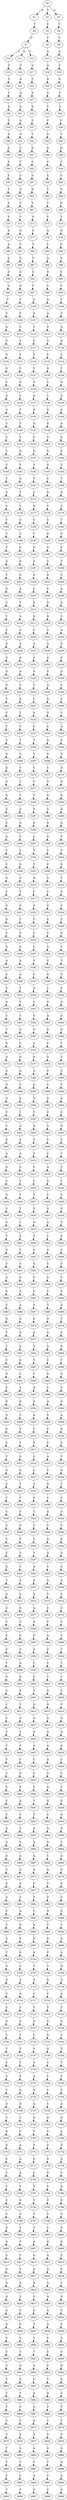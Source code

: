strict digraph  {
	S0 -> S1 [ label = A ];
	S0 -> S2 [ label = T ];
	S0 -> S3 [ label = G ];
	S1 -> S4 [ label = T ];
	S2 -> S5 [ label = C ];
	S3 -> S6 [ label = T ];
	S4 -> S7 [ label = G ];
	S5 -> S8 [ label = T ];
	S6 -> S9 [ label = T ];
	S7 -> S10 [ label = C ];
	S7 -> S11 [ label = G ];
	S7 -> S12 [ label = T ];
	S8 -> S13 [ label = G ];
	S9 -> S14 [ label = A ];
	S10 -> S15 [ label = C ];
	S11 -> S16 [ label = C ];
	S12 -> S17 [ label = C ];
	S13 -> S18 [ label = G ];
	S14 -> S19 [ label = T ];
	S15 -> S20 [ label = T ];
	S16 -> S21 [ label = A ];
	S17 -> S22 [ label = T ];
	S18 -> S23 [ label = G ];
	S19 -> S24 [ label = G ];
	S20 -> S25 [ label = T ];
	S21 -> S26 [ label = A ];
	S22 -> S27 [ label = G ];
	S23 -> S28 [ label = A ];
	S24 -> S29 [ label = T ];
	S25 -> S30 [ label = G ];
	S26 -> S31 [ label = C ];
	S27 -> S32 [ label = G ];
	S28 -> S33 [ label = T ];
	S29 -> S34 [ label = C ];
	S30 -> S35 [ label = C ];
	S31 -> S36 [ label = A ];
	S32 -> S37 [ label = C ];
	S33 -> S38 [ label = C ];
	S34 -> S39 [ label = C ];
	S35 -> S40 [ label = G ];
	S36 -> S41 [ label = G ];
	S37 -> S42 [ label = T ];
	S38 -> S43 [ label = G ];
	S39 -> S44 [ label = T ];
	S40 -> S45 [ label = C ];
	S41 -> S46 [ label = C ];
	S42 -> S47 [ label = G ];
	S43 -> S48 [ label = G ];
	S44 -> S49 [ label = G ];
	S45 -> S50 [ label = G ];
	S46 -> S51 [ label = T ];
	S47 -> S52 [ label = C ];
	S48 -> S53 [ label = C ];
	S49 -> S54 [ label = T ];
	S50 -> S55 [ label = C ];
	S51 -> S56 [ label = C ];
	S52 -> S57 [ label = G ];
	S53 -> S58 [ label = C ];
	S54 -> S59 [ label = C ];
	S55 -> S60 [ label = T ];
	S56 -> S61 [ label = G ];
	S57 -> S62 [ label = G ];
	S58 -> S63 [ label = T ];
	S59 -> S64 [ label = C ];
	S60 -> S65 [ label = G ];
	S61 -> S66 [ label = T ];
	S62 -> S67 [ label = C ];
	S63 -> S68 [ label = T ];
	S64 -> S69 [ label = G ];
	S65 -> S70 [ label = C ];
	S66 -> S71 [ label = T ];
	S67 -> S72 [ label = G ];
	S68 -> S73 [ label = C ];
	S69 -> S74 [ label = T ];
	S70 -> S75 [ label = A ];
	S71 -> S76 [ label = G ];
	S72 -> S77 [ label = C ];
	S73 -> S78 [ label = A ];
	S74 -> S79 [ label = G ];
	S75 -> S80 [ label = A ];
	S76 -> S81 [ label = T ];
	S77 -> S82 [ label = T ];
	S78 -> S83 [ label = C ];
	S79 -> S84 [ label = C ];
	S80 -> S85 [ label = A ];
	S81 -> S86 [ label = G ];
	S82 -> S87 [ label = T ];
	S83 -> S88 [ label = A ];
	S84 -> S89 [ label = A ];
	S85 -> S90 [ label = G ];
	S86 -> S91 [ label = G ];
	S87 -> S92 [ label = G ];
	S88 -> S93 [ label = G ];
	S89 -> S94 [ label = C ];
	S90 -> S95 [ label = A ];
	S91 -> S96 [ label = A ];
	S92 -> S97 [ label = T ];
	S93 -> S98 [ label = C ];
	S94 -> S99 [ label = C ];
	S95 -> S100 [ label = T ];
	S96 -> S101 [ label = T ];
	S97 -> S102 [ label = A ];
	S98 -> S103 [ label = A ];
	S99 -> S104 [ label = T ];
	S100 -> S105 [ label = C ];
	S101 -> S106 [ label = C ];
	S102 -> S107 [ label = G ];
	S103 -> S108 [ label = A ];
	S104 -> S109 [ label = C ];
	S105 -> S110 [ label = G ];
	S106 -> S111 [ label = C ];
	S107 -> S112 [ label = T ];
	S108 -> S113 [ label = T ];
	S109 -> S114 [ label = G ];
	S110 -> S115 [ label = G ];
	S111 -> S116 [ label = T ];
	S112 -> S117 [ label = T ];
	S113 -> S118 [ label = G ];
	S114 -> S119 [ label = G ];
	S115 -> S120 [ label = G ];
	S116 -> S121 [ label = C ];
	S117 -> S122 [ label = G ];
	S118 -> S123 [ label = C ];
	S119 -> S124 [ label = C ];
	S120 -> S125 [ label = G ];
	S121 -> S126 [ label = C ];
	S122 -> S127 [ label = T ];
	S123 -> S128 [ label = G ];
	S124 -> S129 [ label = T ];
	S125 -> S130 [ label = C ];
	S126 -> S131 [ label = G ];
	S127 -> S132 [ label = G ];
	S128 -> S133 [ label = C ];
	S129 -> S134 [ label = G ];
	S130 -> S135 [ label = G ];
	S131 -> S136 [ label = C ];
	S132 -> S137 [ label = G ];
	S133 -> S138 [ label = T ];
	S134 -> S139 [ label = C ];
	S135 -> S140 [ label = A ];
	S136 -> S141 [ label = T ];
	S137 -> S142 [ label = A ];
	S138 -> S143 [ label = G ];
	S139 -> S144 [ label = C ];
	S140 -> S145 [ label = C ];
	S141 -> S146 [ label = T ];
	S142 -> S147 [ label = G ];
	S143 -> S148 [ label = G ];
	S144 -> S149 [ label = A ];
	S145 -> S150 [ label = C ];
	S146 -> S151 [ label = T ];
	S147 -> S152 [ label = C ];
	S148 -> S153 [ label = G ];
	S149 -> S154 [ label = G ];
	S150 -> S155 [ label = C ];
	S151 -> S156 [ label = G ];
	S152 -> S157 [ label = G ];
	S153 -> S158 [ label = G ];
	S154 -> S159 [ label = G ];
	S155 -> S160 [ label = C ];
	S156 -> S161 [ label = C ];
	S157 -> S162 [ label = G ];
	S158 -> S163 [ label = G ];
	S159 -> S164 [ label = C ];
	S160 -> S165 [ label = T ];
	S161 -> S166 [ label = A ];
	S162 -> S167 [ label = T ];
	S163 -> S168 [ label = C ];
	S164 -> S169 [ label = T ];
	S165 -> S170 [ label = G ];
	S166 -> S171 [ label = T ];
	S167 -> S172 [ label = C ];
	S168 -> S173 [ label = G ];
	S169 -> S174 [ label = G ];
	S170 -> S175 [ label = C ];
	S171 -> S176 [ label = T ];
	S172 -> S177 [ label = G ];
	S173 -> S178 [ label = T ];
	S174 -> S179 [ label = T ];
	S175 -> S180 [ label = T ];
	S176 -> S181 [ label = C ];
	S177 -> S182 [ label = C ];
	S178 -> S183 [ label = C ];
	S179 -> S184 [ label = T ];
	S180 -> S185 [ label = C ];
	S181 -> S186 [ label = C ];
	S182 -> S187 [ label = C ];
	S183 -> S188 [ label = G ];
	S184 -> S189 [ label = C ];
	S185 -> S190 [ label = T ];
	S186 -> S191 [ label = C ];
	S187 -> S192 [ label = G ];
	S188 -> S193 [ label = G ];
	S189 -> S194 [ label = C ];
	S190 -> S195 [ label = A ];
	S191 -> S196 [ label = G ];
	S192 -> S197 [ label = C ];
	S193 -> S198 [ label = C ];
	S194 -> S199 [ label = T ];
	S195 -> S200 [ label = T ];
	S196 -> S201 [ label = G ];
	S197 -> S202 [ label = G ];
	S198 -> S203 [ label = G ];
	S199 -> S204 [ label = C ];
	S200 -> S205 [ label = G ];
	S201 -> S206 [ label = A ];
	S202 -> S207 [ label = C ];
	S203 -> S208 [ label = C ];
	S204 -> S209 [ label = A ];
	S205 -> S210 [ label = C ];
	S206 -> S211 [ label = T ];
	S207 -> S212 [ label = G ];
	S208 -> S213 [ label = A ];
	S209 -> S214 [ label = G ];
	S210 -> S215 [ label = T ];
	S211 -> S216 [ label = A ];
	S212 -> S217 [ label = G ];
	S213 -> S218 [ label = G ];
	S214 -> S219 [ label = C ];
	S215 -> S220 [ label = T ];
	S216 -> S221 [ label = A ];
	S217 -> S222 [ label = C ];
	S218 -> S223 [ label = C ];
	S219 -> S224 [ label = A ];
	S220 -> S225 [ label = G ];
	S221 -> S226 [ label = A ];
	S222 -> S227 [ label = T ];
	S223 -> S228 [ label = A ];
	S224 -> S229 [ label = C ];
	S225 -> S230 [ label = G ];
	S226 -> S231 [ label = A ];
	S227 -> S232 [ label = C ];
	S228 -> S233 [ label = G ];
	S229 -> S234 [ label = G ];
	S230 -> S235 [ label = G ];
	S231 -> S236 [ label = A ];
	S232 -> S237 [ label = A ];
	S233 -> S238 [ label = C ];
	S234 -> S239 [ label = G ];
	S235 -> S240 [ label = G ];
	S236 -> S241 [ label = C ];
	S237 -> S242 [ label = T ];
	S238 -> S243 [ label = A ];
	S239 -> S244 [ label = C ];
	S240 -> S245 [ label = T ];
	S241 -> S246 [ label = A ];
	S242 -> S247 [ label = C ];
	S243 -> S248 [ label = G ];
	S244 -> S249 [ label = C ];
	S245 -> S250 [ label = C ];
	S246 -> S251 [ label = T ];
	S247 -> S252 [ label = A ];
	S248 -> S253 [ label = G ];
	S249 -> S254 [ label = C ];
	S250 -> S255 [ label = T ];
	S251 -> S256 [ label = T ];
	S252 -> S257 [ label = C ];
	S253 -> S258 [ label = C ];
	S254 -> S259 [ label = A ];
	S255 -> S260 [ label = C ];
	S256 -> S261 [ label = T ];
	S257 -> S262 [ label = T ];
	S258 -> S263 [ label = G ];
	S259 -> S264 [ label = C ];
	S260 -> S265 [ label = G ];
	S261 -> S266 [ label = G ];
	S262 -> S267 [ label = T ];
	S263 -> S268 [ label = G ];
	S264 -> S269 [ label = A ];
	S265 -> S270 [ label = G ];
	S266 -> S271 [ label = T ];
	S267 -> S272 [ label = C ];
	S268 -> S273 [ label = C ];
	S269 -> S274 [ label = G ];
	S270 -> S275 [ label = G ];
	S271 -> S276 [ label = T ];
	S272 -> S277 [ label = C ];
	S273 -> S278 [ label = G ];
	S274 -> S279 [ label = A ];
	S275 -> S280 [ label = G ];
	S276 -> S281 [ label = T ];
	S277 -> S282 [ label = T ];
	S278 -> S283 [ label = G ];
	S279 -> S284 [ label = G ];
	S280 -> S285 [ label = C ];
	S281 -> S286 [ label = C ];
	S282 -> S287 [ label = C ];
	S283 -> S288 [ label = C ];
	S284 -> S289 [ label = G ];
	S285 -> S290 [ label = C ];
	S286 -> S291 [ label = G ];
	S287 -> S292 [ label = G ];
	S288 -> S293 [ label = G ];
	S289 -> S294 [ label = G ];
	S290 -> S295 [ label = A ];
	S291 -> S296 [ label = C ];
	S292 -> S297 [ label = C ];
	S293 -> S298 [ label = G ];
	S294 -> S299 [ label = T ];
	S295 -> S300 [ label = C ];
	S296 -> S301 [ label = C ];
	S297 -> S302 [ label = T ];
	S298 -> S303 [ label = C ];
	S299 -> S304 [ label = T ];
	S300 -> S305 [ label = C ];
	S301 -> S306 [ label = G ];
	S302 -> S307 [ label = T ];
	S303 -> S308 [ label = C ];
	S304 -> S309 [ label = A ];
	S305 -> S310 [ label = G ];
	S306 -> S311 [ label = A ];
	S307 -> S312 [ label = G ];
	S308 -> S313 [ label = G ];
	S309 -> S314 [ label = T ];
	S310 -> S315 [ label = C ];
	S311 -> S316 [ label = T ];
	S312 -> S317 [ label = C ];
	S313 -> S318 [ label = C ];
	S314 -> S319 [ label = C ];
	S315 -> S320 [ label = G ];
	S316 -> S321 [ label = C ];
	S317 -> S322 [ label = C ];
	S318 -> S323 [ label = G ];
	S319 -> S324 [ label = C ];
	S320 -> S325 [ label = G ];
	S321 -> S326 [ label = T ];
	S322 -> S327 [ label = T ];
	S323 -> S328 [ label = C ];
	S324 -> S329 [ label = T ];
	S325 -> S330 [ label = T ];
	S326 -> S331 [ label = C ];
	S327 -> S332 [ label = C ];
	S328 -> S333 [ label = C ];
	S329 -> S334 [ label = G ];
	S330 -> S335 [ label = G ];
	S331 -> S336 [ label = C ];
	S332 -> S337 [ label = C ];
	S333 -> S338 [ label = G ];
	S334 -> S339 [ label = T ];
	S335 -> S340 [ label = A ];
	S336 -> S341 [ label = A ];
	S337 -> S342 [ label = G ];
	S338 -> S343 [ label = C ];
	S339 -> S344 [ label = T ];
	S340 -> S345 [ label = A ];
	S341 -> S346 [ label = A ];
	S342 -> S347 [ label = C ];
	S343 -> S348 [ label = G ];
	S344 -> S349 [ label = C ];
	S345 -> S350 [ label = C ];
	S346 -> S351 [ label = T ];
	S347 -> S352 [ label = G ];
	S348 -> S353 [ label = C ];
	S349 -> S354 [ label = C ];
	S350 -> S355 [ label = A ];
	S351 -> S356 [ label = T ];
	S352 -> S357 [ label = C ];
	S353 -> S358 [ label = G ];
	S354 -> S359 [ label = A ];
	S355 -> S360 [ label = C ];
	S356 -> S361 [ label = T ];
	S357 -> S362 [ label = C ];
	S358 -> S363 [ label = A ];
	S359 -> S364 [ label = G ];
	S360 -> S365 [ label = T ];
	S361 -> S366 [ label = A ];
	S362 -> S367 [ label = G ];
	S363 -> S368 [ label = G ];
	S364 -> S369 [ label = G ];
	S365 -> S370 [ label = G ];
	S366 -> S371 [ label = C ];
	S367 -> S372 [ label = A ];
	S368 -> S373 [ label = C ];
	S369 -> S374 [ label = T ];
	S370 -> S375 [ label = G ];
	S371 -> S376 [ label = C ];
	S372 -> S377 [ label = G ];
	S373 -> S378 [ label = G ];
	S374 -> S379 [ label = T ];
	S375 -> S380 [ label = A ];
	S376 -> S381 [ label = A ];
	S377 -> S382 [ label = A ];
	S378 -> S383 [ label = C ];
	S379 -> S384 [ label = C ];
	S380 -> S385 [ label = G ];
	S381 -> S386 [ label = C ];
	S382 -> S387 [ label = G ];
	S383 -> S388 [ label = C ];
	S384 -> S389 [ label = C ];
	S385 -> S390 [ label = G ];
	S386 -> S391 [ label = A ];
	S387 -> S392 [ label = G ];
	S388 -> S393 [ label = G ];
	S389 -> S394 [ label = A ];
	S390 -> S395 [ label = C ];
	S391 -> S396 [ label = T ];
	S392 -> S397 [ label = T ];
	S393 -> S398 [ label = C ];
	S394 -> S399 [ label = G ];
	S395 -> S400 [ label = C ];
	S396 -> S401 [ label = A ];
	S397 -> S402 [ label = A ];
	S398 -> S403 [ label = G ];
	S399 -> S404 [ label = G ];
	S400 -> S405 [ label = G ];
	S401 -> S406 [ label = A ];
	S402 -> S407 [ label = T ];
	S403 -> S408 [ label = C ];
	S404 -> S409 [ label = C ];
	S405 -> S410 [ label = A ];
	S406 -> S411 [ label = A ];
	S407 -> S412 [ label = T ];
	S408 -> S413 [ label = C ];
	S409 -> S414 [ label = T ];
	S410 -> S415 [ label = G ];
	S411 -> S416 [ label = C ];
	S412 -> S417 [ label = T ];
	S413 -> S418 [ label = A ];
	S414 -> S419 [ label = T ];
	S415 -> S420 [ label = C ];
	S416 -> S421 [ label = T ];
	S417 -> S422 [ label = C ];
	S418 -> S423 [ label = G ];
	S419 -> S424 [ label = T ];
	S420 -> S425 [ label = G ];
	S421 -> S426 [ label = T ];
	S422 -> S427 [ label = T ];
	S423 -> S428 [ label = C ];
	S424 -> S429 [ label = T ];
	S425 -> S430 [ label = C ];
	S426 -> S431 [ label = T ];
	S427 -> S432 [ label = T ];
	S428 -> S433 [ label = G ];
	S429 -> S434 [ label = G ];
	S430 -> S435 [ label = G ];
	S431 -> S436 [ label = T ];
	S432 -> S437 [ label = G ];
	S433 -> S438 [ label = A ];
	S434 -> S439 [ label = T ];
	S435 -> S440 [ label = T ];
	S436 -> S441 [ label = A ];
	S437 -> S442 [ label = T ];
	S438 -> S443 [ label = C ];
	S439 -> S444 [ label = C ];
	S440 -> S445 [ label = G ];
	S441 -> S446 [ label = T ];
	S442 -> S447 [ label = G ];
	S443 -> S448 [ label = G ];
	S444 -> S449 [ label = C ];
	S445 -> S450 [ label = T ];
	S446 -> S451 [ label = C ];
	S447 -> S452 [ label = G ];
	S448 -> S453 [ label = T ];
	S449 -> S454 [ label = C ];
	S450 -> S455 [ label = A ];
	S451 -> S456 [ label = A ];
	S452 -> S457 [ label = T ];
	S453 -> S458 [ label = G ];
	S454 -> S459 [ label = T ];
	S455 -> S460 [ label = G ];
	S456 -> S461 [ label = A ];
	S457 -> S462 [ label = C ];
	S458 -> S463 [ label = C ];
	S459 -> S464 [ label = G ];
	S460 -> S465 [ label = C ];
	S461 -> S466 [ label = A ];
	S462 -> S467 [ label = G ];
	S463 -> S468 [ label = T ];
	S464 -> S469 [ label = G ];
	S465 -> S470 [ label = G ];
	S466 -> S471 [ label = A ];
	S467 -> S472 [ label = C ];
	S468 -> S473 [ label = G ];
	S469 -> S474 [ label = T ];
	S470 -> S475 [ label = T ];
	S471 -> S476 [ label = G ];
	S472 -> S477 [ label = A ];
	S473 -> S478 [ label = G ];
	S474 -> S479 [ label = C ];
	S475 -> S480 [ label = T ];
	S476 -> S481 [ label = A ];
	S477 -> S482 [ label = T ];
	S478 -> S483 [ label = A ];
	S479 -> S484 [ label = G ];
	S480 -> S485 [ label = C ];
	S481 -> S486 [ label = G ];
	S482 -> S487 [ label = T ];
	S483 -> S488 [ label = C ];
	S484 -> S489 [ label = T ];
	S485 -> S490 [ label = G ];
	S486 -> S491 [ label = C ];
	S487 -> S492 [ label = C ];
	S488 -> S493 [ label = G ];
	S489 -> S494 [ label = C ];
	S490 -> S495 [ label = C ];
	S491 -> S496 [ label = A ];
	S492 -> S497 [ label = A ];
	S493 -> S498 [ label = C ];
	S494 -> S499 [ label = A ];
	S495 -> S500 [ label = G ];
	S496 -> S501 [ label = G ];
	S497 -> S502 [ label = T ];
	S498 -> S503 [ label = A ];
	S499 -> S504 [ label = G ];
	S500 -> S505 [ label = G ];
	S501 -> S506 [ label = T ];
	S502 -> S507 [ label = A ];
	S503 -> S508 [ label = C ];
	S504 -> S509 [ label = A ];
	S505 -> S510 [ label = G ];
	S506 -> S511 [ label = T ];
	S507 -> S512 [ label = T ];
	S508 -> S513 [ label = C ];
	S509 -> S514 [ label = G ];
	S510 -> S515 [ label = C ];
	S511 -> S516 [ label = T ];
	S512 -> S517 [ label = A ];
	S513 -> S518 [ label = C ];
	S514 -> S519 [ label = C ];
	S515 -> S520 [ label = T ];
	S516 -> S521 [ label = C ];
	S517 -> S522 [ label = C ];
	S518 -> S523 [ label = A ];
	S519 -> S524 [ label = T ];
	S520 -> S525 [ label = G ];
	S521 -> S526 [ label = G ];
	S522 -> S527 [ label = C ];
	S523 -> S528 [ label = T ];
	S524 -> S529 [ label = G ];
	S525 -> S530 [ label = C ];
	S526 -> S531 [ label = T ];
	S527 -> S532 [ label = T ];
	S528 -> S533 [ label = G ];
	S529 -> S534 [ label = T ];
	S530 -> S535 [ label = T ];
	S531 -> S536 [ label = T ];
	S532 -> S537 [ label = G ];
	S533 -> S538 [ label = C ];
	S534 -> S539 [ label = C ];
	S535 -> S540 [ label = C ];
	S536 -> S541 [ label = T ];
	S537 -> S542 [ label = T ];
	S538 -> S543 [ label = A ];
	S539 -> S544 [ label = G ];
	S540 -> S545 [ label = C ];
	S541 -> S546 [ label = G ];
	S542 -> S547 [ label = T ];
	S543 -> S548 [ label = C ];
	S544 -> S549 [ label = T ];
	S545 -> S550 [ label = C ];
	S546 -> S551 [ label = C ];
	S547 -> S552 [ label = T ];
	S548 -> S553 [ label = G ];
	S549 -> S554 [ label = G ];
	S550 -> S555 [ label = T ];
	S551 -> S556 [ label = C ];
	S552 -> S557 [ label = T ];
	S553 -> S558 [ label = A ];
	S554 -> S559 [ label = A ];
	S555 -> S560 [ label = G ];
	S556 -> S561 [ label = C ];
	S557 -> S562 [ label = A ];
	S558 -> S563 [ label = C ];
	S559 -> S564 [ label = A ];
	S560 -> S565 [ label = T ];
	S561 -> S566 [ label = A ];
	S562 -> S567 [ label = G ];
	S563 -> S568 [ label = A ];
	S564 -> S569 [ label = A ];
	S565 -> S570 [ label = G ];
	S566 -> S571 [ label = A ];
	S567 -> S572 [ label = G ];
	S568 -> S573 [ label = T ];
	S569 -> S574 [ label = C ];
	S570 -> S575 [ label = G ];
	S571 -> S576 [ label = G ];
	S572 -> S577 [ label = A ];
	S573 -> S578 [ label = C ];
	S574 -> S579 [ label = C ];
	S575 -> S580 [ label = C ];
	S576 -> S581 [ label = C ];
	S577 -> S582 [ label = A ];
	S578 -> S583 [ label = C ];
	S579 -> S584 [ label = C ];
	S580 -> S585 [ label = C ];
	S581 -> S586 [ label = G ];
	S582 -> S587 [ label = G ];
	S583 -> S588 [ label = G ];
	S584 -> S589 [ label = T ];
	S585 -> S590 [ label = C ];
	S586 -> S591 [ label = G ];
	S587 -> S592 [ label = G ];
	S588 -> S593 [ label = C ];
	S589 -> S594 [ label = T ];
	S590 -> S595 [ label = T ];
	S591 -> S596 [ label = A ];
	S592 -> S597 [ label = C ];
	S593 -> S598 [ label = C ];
	S594 -> S599 [ label = T ];
	S595 -> S600 [ label = G ];
	S596 -> S601 [ label = G ];
	S597 -> S602 [ label = T ];
	S598 -> S603 [ label = T ];
	S599 -> S604 [ label = T ];
	S600 -> S605 [ label = C ];
	S601 -> S606 [ label = A ];
	S602 -> S607 [ label = T ];
	S603 -> S608 [ label = G ];
	S604 -> S609 [ label = C ];
	S605 -> S610 [ label = C ];
	S606 -> S611 [ label = T ];
	S607 -> S612 [ label = G ];
	S608 -> S613 [ label = G ];
	S609 -> S614 [ label = C ];
	S610 -> S615 [ label = C ];
	S611 -> S616 [ label = A ];
	S612 -> S617 [ label = G ];
	S613 -> S618 [ label = A ];
	S614 -> S619 [ label = C ];
	S615 -> S620 [ label = T ];
	S616 -> S621 [ label = T ];
	S617 -> S622 [ label = G ];
	S618 -> S623 [ label = G ];
	S619 -> S624 [ label = A ];
	S620 -> S625 [ label = T ];
	S621 -> S626 [ label = T ];
	S622 -> S627 [ label = A ];
	S623 -> S628 [ label = A ];
	S624 -> S629 [ label = G ];
	S625 -> S630 [ label = T ];
	S626 -> S631 [ label = C ];
	S627 -> S632 [ label = C ];
	S628 -> S633 [ label = A ];
	S629 -> S634 [ label = C ];
	S630 -> S635 [ label = C ];
	S631 -> S636 [ label = G ];
	S632 -> S637 [ label = C ];
	S633 -> S638 [ label = G ];
	S634 -> S639 [ label = C ];
	S635 -> S640 [ label = C ];
	S636 -> S641 [ label = A ];
	S637 -> S642 [ label = T ];
	S638 -> S643 [ label = A ];
	S639 -> S644 [ label = T ];
	S640 -> S645 [ label = C ];
	S641 -> S646 [ label = A ];
	S642 -> S647 [ label = T ];
	S643 -> S648 [ label = G ];
	S644 -> S649 [ label = G ];
	S645 -> S650 [ label = C ];
	S646 -> S651 [ label = C ];
	S647 -> S652 [ label = T ];
	S648 -> S653 [ label = C ];
	S649 -> S654 [ label = G ];
	S650 -> S655 [ label = A ];
	S651 -> S656 [ label = C ];
	S652 -> S657 [ label = G ];
	S653 -> S658 [ label = A ];
	S654 -> S659 [ label = G ];
	S655 -> S660 [ label = A ];
	S656 -> S661 [ label = A ];
	S657 -> S662 [ label = A ];
	S658 -> S663 [ label = A ];
	S659 -> S664 [ label = T ];
	S660 -> S665 [ label = G ];
	S661 -> S666 [ label = A ];
	S662 -> S667 [ label = A ];
	S663 -> S668 [ label = C ];
	S664 -> S669 [ label = A ];
	S665 -> S670 [ label = C ];
	S666 -> S671 [ label = G ];
	S667 -> S672 [ label = A ];
	S668 -> S673 [ label = A ];
	S669 -> S674 [ label = C ];
	S670 -> S675 [ label = A ];
	S671 -> S676 [ label = A ];
	S672 -> S677 [ label = C ];
	S673 -> S678 [ label = T ];
	S674 -> S679 [ label = G ];
	S675 -> S680 [ label = G ];
	S676 -> S681 [ label = C ];
	S677 -> S682 [ label = T ];
	S678 -> S683 [ label = C ];
	S679 -> S684 [ label = C ];
	S680 -> S685 [ label = C ];
	S681 -> S686 [ label = A ];
	S682 -> S687 [ label = C ];
	S683 -> S688 [ label = G ];
	S684 -> S689 [ label = G ];
	S685 -> S690 [ label = T ];
	S686 -> S691 [ label = G ];
	S687 -> S692 [ label = A ];
	S688 -> S693 [ label = T ];
	S689 -> S694 [ label = T ];
	S690 -> S695 [ label = A ];
	S691 -> S696 [ label = C ];
	S692 -> S697 [ label = G ];
	S693 -> S698 [ label = G ];
	S694 -> S699 [ label = G ];
	S695 -> S700 [ label = T ];
	S696 -> S701 [ label = G ];
	S697 -> S702 [ label = A ];
	S698 -> S703 [ label = C ];
	S699 -> S704 [ label = A ];
	S700 -> S705 [ label = G ];
	S701 -> S706 [ label = C ];
	S702 -> S707 [ label = T ];
	S703 -> S708 [ label = T ];
	S704 -> S709 [ label = G ];
	S705 -> S710 [ label = G ];
	S706 -> S711 [ label = A ];
	S707 -> S712 [ label = T ];
	S708 -> S713 [ label = G ];
	S709 -> S714 [ label = G ];
	S710 -> S715 [ label = C ];
	S711 -> S716 [ label = A ];
	S712 -> S717 [ label = C ];
	S713 -> S718 [ label = C ];
	S714 -> S719 [ label = A ];
	S715 -> S720 [ label = C ];
	S716 -> S721 [ label = T ];
	S717 -> S722 [ label = T ];
	S718 -> S723 [ label = T ];
	S719 -> S724 [ label = T ];
	S720 -> S725 [ label = G ];
	S721 -> S726 [ label = A ];
	S722 -> S727 [ label = A ];
	S723 -> S728 [ label = G ];
	S724 -> S729 [ label = G ];
	S725 -> S730 [ label = C ];
	S726 -> S731 [ label = T ];
	S727 -> S732 [ label = C ];
	S728 -> S733 [ label = G ];
	S729 -> S734 [ label = T ];
	S730 -> S735 [ label = T ];
	S731 -> S736 [ label = T ];
	S732 -> S737 [ label = G ];
	S733 -> S738 [ label = G ];
	S734 -> S739 [ label = T ];
	S735 -> S740 [ label = C ];
	S736 -> S741 [ label = T ];
	S737 -> S742 [ label = A ];
	S738 -> S743 [ label = C ];
	S739 -> S744 [ label = T ];
	S740 -> S745 [ label = C ];
	S741 -> S746 [ label = C ];
	S742 -> S747 [ label = A ];
	S743 -> S748 [ label = C ];
	S744 -> S749 [ label = T ];
	S745 -> S750 [ label = T ];
	S746 -> S751 [ label = G ];
	S747 -> S752 [ label = G ];
	S748 -> S753 [ label = C ];
	S749 -> S754 [ label = C ];
	S750 -> S755 [ label = G ];
	S751 -> S756 [ label = G ];
	S752 -> S757 [ label = A ];
	S753 -> S758 [ label = C ];
	S754 -> S759 [ label = A ];
	S755 -> S760 [ label = C ];
	S756 -> S761 [ label = T ];
	S757 -> S762 [ label = G ];
	S758 -> S763 [ label = A ];
	S759 -> S764 [ label = G ];
	S760 -> S765 [ label = G ];
	S761 -> S766 [ label = C ];
	S762 -> S767 [ label = T ];
	S763 -> S768 [ label = C ];
	S764 -> S769 [ label = A ];
	S765 -> S770 [ label = G ];
	S766 -> S771 [ label = A ];
	S767 -> S772 [ label = T ];
	S768 -> S773 [ label = C ];
	S769 -> S774 [ label = G ];
	S770 -> S775 [ label = C ];
	S771 -> S776 [ label = A ];
	S772 -> S777 [ label = C ];
	S773 -> S778 [ label = G ];
	S774 -> S779 [ label = A ];
	S775 -> S780 [ label = T ];
	S776 -> S781 [ label = A ];
	S777 -> S782 [ label = C ];
	S778 -> S783 [ label = G ];
	S779 -> S784 [ label = C ];
	S780 -> S785 [ label = T ];
	S781 -> S786 [ label = T ];
	S782 -> S787 [ label = T ];
	S783 -> S788 [ label = C ];
	S784 -> S789 [ label = G ];
	S785 -> S790 [ label = C ];
	S786 -> S791 [ label = G ];
	S787 -> S792 [ label = T ];
	S788 -> S793 [ label = T ];
	S789 -> S794 [ label = G ];
	S790 -> S795 [ label = C ];
	S791 -> S796 [ label = A ];
	S792 -> S797 [ label = T ];
	S793 -> S798 [ label = C ];
	S794 -> S799 [ label = C ];
	S795 -> S800 [ label = G ];
	S796 -> S801 [ label = T ];
	S797 -> S802 [ label = T ];
	S798 -> S803 [ label = C ];
	S799 -> S804 [ label = C ];
	S800 -> S805 [ label = A ];
	S801 -> S806 [ label = T ];
	S802 -> S807 [ label = A ];
	S803 -> S808 [ label = G ];
	S804 -> S809 [ label = G ];
	S805 -> S810 [ label = C ];
	S806 -> S811 [ label = T ];
	S807 -> S812 [ label = G ];
	S808 -> S813 [ label = G ];
	S809 -> S814 [ label = T ];
	S810 -> S815 [ label = A ];
	S811 -> S816 [ label = T ];
	S812 -> S817 [ label = A ];
	S813 -> S818 [ label = A ];
	S814 -> S819 [ label = C ];
	S815 -> S820 [ label = A ];
	S816 -> S821 [ label = A ];
	S817 -> S822 [ label = A ];
	S818 -> S823 [ label = A ];
	S819 -> S824 [ label = T ];
	S820 -> S825 [ label = G ];
	S821 -> S826 [ label = T ];
	S822 -> S827 [ label = C ];
	S823 -> S828 [ label = A ];
	S824 -> S829 [ label = G ];
	S825 -> S830 [ label = G ];
	S826 -> S831 [ label = C ];
	S827 -> S832 [ label = C ];
	S828 -> S833 [ label = G ];
	S829 -> S834 [ label = C ];
	S830 -> S835 [ label = G ];
	S831 -> S836 [ label = G ];
	S832 -> S837 [ label = T ];
	S833 -> S838 [ label = A ];
	S834 -> S839 [ label = T ];
	S835 -> S840 [ label = C ];
	S836 -> S841 [ label = A ];
	S837 -> S842 [ label = T ];
	S838 -> S843 [ label = C ];
	S839 -> S844 [ label = A ];
	S840 -> S845 [ label = C ];
	S841 -> S846 [ label = T ];
	S842 -> S847 [ label = T ];
	S843 -> S848 [ label = C ];
	S844 -> S849 [ label = C ];
	S845 -> S850 [ label = C ];
	S846 -> S851 [ label = A ];
	S847 -> S852 [ label = A ];
	S848 -> S853 [ label = C ];
	S849 -> S854 [ label = G ];
	S850 -> S855 [ label = T ];
	S851 -> S856 [ label = A ];
	S852 -> S857 [ label = C ];
	S853 -> S858 [ label = T ];
	S854 -> S859 [ label = G ];
	S855 -> S860 [ label = T ];
	S856 -> S861 [ label = T ];
	S857 -> S862 [ label = A ];
	S858 -> S863 [ label = G ];
	S859 -> S864 [ label = C ];
	S860 -> S865 [ label = T ];
	S861 -> S866 [ label = C ];
	S862 -> S867 [ label = G ];
	S863 -> S868 [ label = T ];
	S864 -> S869 [ label = T ];
	S865 -> S870 [ label = C ];
	S866 -> S871 [ label = C ];
	S867 -> S872 [ label = A ];
	S868 -> S873 [ label = T ];
	S869 -> S874 [ label = C ];
	S870 -> S875 [ label = C ];
	S871 -> S876 [ label = A ];
	S872 -> S877 [ label = A ];
	S873 -> S878 [ label = G ];
	S874 -> S879 [ label = C ];
	S875 -> S880 [ label = T ];
	S876 -> S881 [ label = A ];
	S877 -> S882 [ label = A ];
	S878 -> S883 [ label = G ];
	S879 -> S884 [ label = A ];
	S880 -> S885 [ label = T ];
	S881 -> S886 [ label = C ];
	S882 -> S887 [ label = C ];
	S883 -> S888 [ label = C ];
	S884 -> S889 [ label = A ];
	S885 -> S890 [ label = C ];
	S886 -> S891 [ label = C ];
	S887 -> S892 [ label = A ];
	S888 -> S893 [ label = T ];
	S889 -> S894 [ label = A ];
	S890 -> S895 [ label = T ];
	S891 -> S896 [ label = T ];
	S892 -> S897 [ label = C ];
	S893 -> S898 [ label = C ];
	S894 -> S899 [ label = G ];
}
